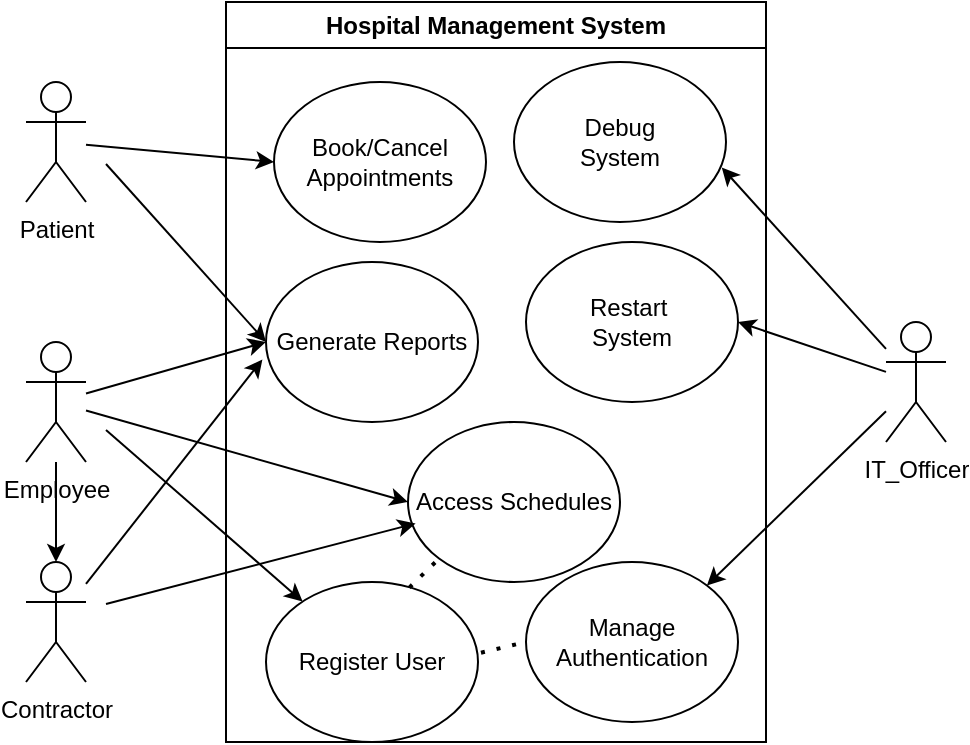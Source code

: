 <mxfile version="26.0.11">
  <diagram name="Page-1" id="DrqkmnADvj2UMnJUJeP_">
    <mxGraphModel dx="1195" dy="643" grid="1" gridSize="10" guides="1" tooltips="1" connect="1" arrows="1" fold="1" page="1" pageScale="1" pageWidth="827" pageHeight="1169" math="0" shadow="0">
      <root>
        <mxCell id="0" />
        <mxCell id="1" parent="0" />
        <mxCell id="xcwHAJWjlCCAeLLenMpb-4" value="Patient" style="shape=umlActor;verticalLabelPosition=bottom;verticalAlign=top;html=1;outlineConnect=0;" vertex="1" parent="1">
          <mxGeometry x="170" y="190" width="30" height="60" as="geometry" />
        </mxCell>
        <mxCell id="xcwHAJWjlCCAeLLenMpb-27" value="" style="edgeStyle=orthogonalEdgeStyle;rounded=0;orthogonalLoop=1;jettySize=auto;html=1;" edge="1" parent="1" source="xcwHAJWjlCCAeLLenMpb-5" target="xcwHAJWjlCCAeLLenMpb-6">
          <mxGeometry relative="1" as="geometry" />
        </mxCell>
        <mxCell id="xcwHAJWjlCCAeLLenMpb-5" value="Employee" style="shape=umlActor;verticalLabelPosition=bottom;verticalAlign=top;html=1;outlineConnect=0;" vertex="1" parent="1">
          <mxGeometry x="170" y="320" width="30" height="60" as="geometry" />
        </mxCell>
        <mxCell id="xcwHAJWjlCCAeLLenMpb-6" value="Contractor" style="shape=umlActor;verticalLabelPosition=bottom;verticalAlign=top;html=1;outlineConnect=0;" vertex="1" parent="1">
          <mxGeometry x="170" y="430" width="30" height="60" as="geometry" />
        </mxCell>
        <mxCell id="xcwHAJWjlCCAeLLenMpb-7" value="IT_Officer" style="shape=umlActor;verticalLabelPosition=bottom;verticalAlign=top;html=1;outlineConnect=0;" vertex="1" parent="1">
          <mxGeometry x="600" y="310" width="30" height="60" as="geometry" />
        </mxCell>
        <mxCell id="xcwHAJWjlCCAeLLenMpb-8" value="Hospital Management System" style="swimlane;whiteSpace=wrap;html=1;" vertex="1" parent="1">
          <mxGeometry x="270" y="150" width="270" height="370" as="geometry" />
        </mxCell>
        <mxCell id="xcwHAJWjlCCAeLLenMpb-12" value="Access Schedules" style="ellipse;whiteSpace=wrap;html=1;" vertex="1" parent="xcwHAJWjlCCAeLLenMpb-8">
          <mxGeometry x="91" y="210" width="106" height="80" as="geometry" />
        </mxCell>
        <mxCell id="xcwHAJWjlCCAeLLenMpb-13" value="Generate Reports" style="ellipse;whiteSpace=wrap;html=1;" vertex="1" parent="xcwHAJWjlCCAeLLenMpb-8">
          <mxGeometry x="20" y="130" width="106" height="80" as="geometry" />
        </mxCell>
        <mxCell id="xcwHAJWjlCCAeLLenMpb-14" value="Register User" style="ellipse;whiteSpace=wrap;html=1;" vertex="1" parent="xcwHAJWjlCCAeLLenMpb-8">
          <mxGeometry x="20" y="290" width="106" height="80" as="geometry" />
        </mxCell>
        <mxCell id="xcwHAJWjlCCAeLLenMpb-15" value="Manage Authentication" style="ellipse;whiteSpace=wrap;html=1;" vertex="1" parent="xcwHAJWjlCCAeLLenMpb-8">
          <mxGeometry x="150" y="280" width="106" height="80" as="geometry" />
        </mxCell>
        <mxCell id="xcwHAJWjlCCAeLLenMpb-28" value="" style="endArrow=none;dashed=1;html=1;dashPattern=1 3;strokeWidth=2;rounded=0;exitX=0.676;exitY=0.035;exitDx=0;exitDy=0;exitPerimeter=0;entryX=0;entryY=1;entryDx=0;entryDy=0;" edge="1" parent="xcwHAJWjlCCAeLLenMpb-8" source="xcwHAJWjlCCAeLLenMpb-14" target="xcwHAJWjlCCAeLLenMpb-12">
          <mxGeometry width="50" height="50" relative="1" as="geometry">
            <mxPoint x="350" y="240" as="sourcePoint" />
            <mxPoint x="400" y="190" as="targetPoint" />
          </mxGeometry>
        </mxCell>
        <mxCell id="xcwHAJWjlCCAeLLenMpb-29" value="" style="endArrow=none;dashed=1;html=1;dashPattern=1 3;strokeWidth=2;rounded=0;exitX=1.014;exitY=0.442;exitDx=0;exitDy=0;exitPerimeter=0;entryX=0;entryY=0.5;entryDx=0;entryDy=0;" edge="1" parent="xcwHAJWjlCCAeLLenMpb-8" source="xcwHAJWjlCCAeLLenMpb-14" target="xcwHAJWjlCCAeLLenMpb-15">
          <mxGeometry width="50" height="50" relative="1" as="geometry">
            <mxPoint x="102" y="303" as="sourcePoint" />
            <mxPoint x="117" y="288" as="targetPoint" />
          </mxGeometry>
        </mxCell>
        <mxCell id="xcwHAJWjlCCAeLLenMpb-9" value="Book/Cancel Appointments" style="ellipse;whiteSpace=wrap;html=1;" vertex="1" parent="1">
          <mxGeometry x="294" y="190" width="106" height="80" as="geometry" />
        </mxCell>
        <mxCell id="xcwHAJWjlCCAeLLenMpb-10" value="Debug&lt;div&gt;System&lt;/div&gt;" style="ellipse;whiteSpace=wrap;html=1;" vertex="1" parent="1">
          <mxGeometry x="414" y="180" width="106" height="80" as="geometry" />
        </mxCell>
        <mxCell id="xcwHAJWjlCCAeLLenMpb-11" value="Restart&amp;nbsp;&lt;div&gt;System&lt;/div&gt;" style="ellipse;whiteSpace=wrap;html=1;" vertex="1" parent="1">
          <mxGeometry x="420" y="270" width="106" height="80" as="geometry" />
        </mxCell>
        <mxCell id="xcwHAJWjlCCAeLLenMpb-16" value="" style="endArrow=classic;html=1;rounded=0;entryX=0;entryY=0.5;entryDx=0;entryDy=0;" edge="1" parent="1" source="xcwHAJWjlCCAeLLenMpb-4" target="xcwHAJWjlCCAeLLenMpb-9">
          <mxGeometry width="50" height="50" relative="1" as="geometry">
            <mxPoint x="500" y="400" as="sourcePoint" />
            <mxPoint x="550" y="350" as="targetPoint" />
          </mxGeometry>
        </mxCell>
        <mxCell id="xcwHAJWjlCCAeLLenMpb-17" value="" style="endArrow=classic;html=1;rounded=0;entryX=0;entryY=0.5;entryDx=0;entryDy=0;" edge="1" parent="1" target="xcwHAJWjlCCAeLLenMpb-13">
          <mxGeometry width="50" height="50" relative="1" as="geometry">
            <mxPoint x="210" y="231" as="sourcePoint" />
            <mxPoint x="304" y="240" as="targetPoint" />
          </mxGeometry>
        </mxCell>
        <mxCell id="xcwHAJWjlCCAeLLenMpb-18" value="" style="endArrow=classic;html=1;rounded=0;entryX=0;entryY=0.5;entryDx=0;entryDy=0;" edge="1" parent="1" source="xcwHAJWjlCCAeLLenMpb-5" target="xcwHAJWjlCCAeLLenMpb-13">
          <mxGeometry width="50" height="50" relative="1" as="geometry">
            <mxPoint x="220" y="241" as="sourcePoint" />
            <mxPoint x="300" y="330" as="targetPoint" />
          </mxGeometry>
        </mxCell>
        <mxCell id="xcwHAJWjlCCAeLLenMpb-19" value="" style="endArrow=classic;html=1;rounded=0;entryX=-0.017;entryY=0.609;entryDx=0;entryDy=0;entryPerimeter=0;" edge="1" parent="1" source="xcwHAJWjlCCAeLLenMpb-6" target="xcwHAJWjlCCAeLLenMpb-13">
          <mxGeometry width="50" height="50" relative="1" as="geometry">
            <mxPoint x="210" y="356" as="sourcePoint" />
            <mxPoint x="300" y="330" as="targetPoint" />
          </mxGeometry>
        </mxCell>
        <mxCell id="xcwHAJWjlCCAeLLenMpb-20" value="" style="endArrow=classic;html=1;rounded=0;entryX=0;entryY=0.5;entryDx=0;entryDy=0;" edge="1" parent="1" source="xcwHAJWjlCCAeLLenMpb-5" target="xcwHAJWjlCCAeLLenMpb-12">
          <mxGeometry width="50" height="50" relative="1" as="geometry">
            <mxPoint x="210" y="451" as="sourcePoint" />
            <mxPoint x="298" y="339" as="targetPoint" />
          </mxGeometry>
        </mxCell>
        <mxCell id="xcwHAJWjlCCAeLLenMpb-21" value="" style="endArrow=classic;html=1;rounded=0;" edge="1" parent="1" target="xcwHAJWjlCCAeLLenMpb-14">
          <mxGeometry width="50" height="50" relative="1" as="geometry">
            <mxPoint x="210" y="364" as="sourcePoint" />
            <mxPoint x="371" y="410" as="targetPoint" />
          </mxGeometry>
        </mxCell>
        <mxCell id="xcwHAJWjlCCAeLLenMpb-22" value="" style="endArrow=classic;html=1;rounded=0;entryX=0.036;entryY=0.634;entryDx=0;entryDy=0;entryPerimeter=0;" edge="1" parent="1" target="xcwHAJWjlCCAeLLenMpb-12">
          <mxGeometry width="50" height="50" relative="1" as="geometry">
            <mxPoint x="210" y="451" as="sourcePoint" />
            <mxPoint x="298" y="339" as="targetPoint" />
          </mxGeometry>
        </mxCell>
        <mxCell id="xcwHAJWjlCCAeLLenMpb-24" value="" style="endArrow=classic;html=1;rounded=0;entryX=1;entryY=0.5;entryDx=0;entryDy=0;" edge="1" parent="1" source="xcwHAJWjlCCAeLLenMpb-7" target="xcwHAJWjlCCAeLLenMpb-11">
          <mxGeometry width="50" height="50" relative="1" as="geometry">
            <mxPoint x="210" y="467" as="sourcePoint" />
            <mxPoint x="378" y="428" as="targetPoint" />
          </mxGeometry>
        </mxCell>
        <mxCell id="xcwHAJWjlCCAeLLenMpb-25" value="" style="endArrow=classic;html=1;rounded=0;entryX=0.98;entryY=0.66;entryDx=0;entryDy=0;entryPerimeter=0;" edge="1" parent="1" source="xcwHAJWjlCCAeLLenMpb-7" target="xcwHAJWjlCCAeLLenMpb-10">
          <mxGeometry width="50" height="50" relative="1" as="geometry">
            <mxPoint x="610" y="345" as="sourcePoint" />
            <mxPoint x="536" y="320" as="targetPoint" />
          </mxGeometry>
        </mxCell>
        <mxCell id="xcwHAJWjlCCAeLLenMpb-26" value="" style="endArrow=classic;html=1;rounded=0;entryX=1;entryY=0;entryDx=0;entryDy=0;" edge="1" parent="1" source="xcwHAJWjlCCAeLLenMpb-7" target="xcwHAJWjlCCAeLLenMpb-15">
          <mxGeometry width="50" height="50" relative="1" as="geometry">
            <mxPoint x="620" y="355" as="sourcePoint" />
            <mxPoint x="528" y="243" as="targetPoint" />
          </mxGeometry>
        </mxCell>
      </root>
    </mxGraphModel>
  </diagram>
</mxfile>
